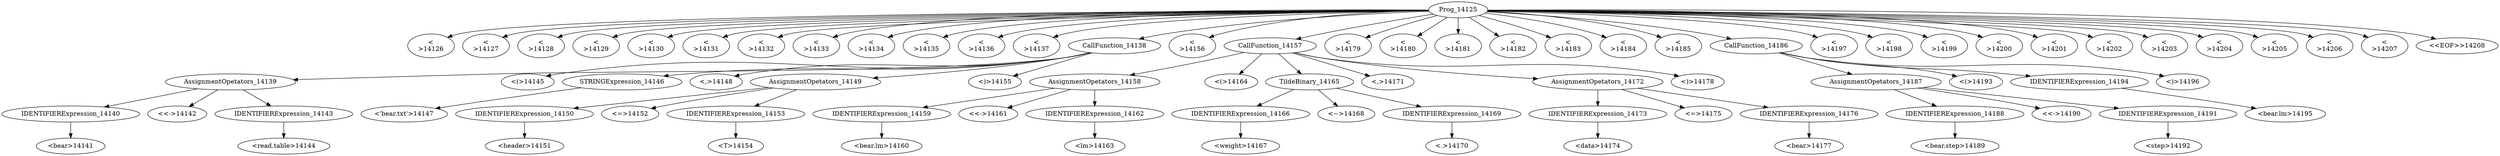 digraph {

"Prog_14125"->"<
>14126";
"Prog_14125"->"<
>14127";
"Prog_14125"->"<
>14128";
"Prog_14125"->"<
>14129";
"Prog_14125"->"<
>14130";
"Prog_14125"->"<
>14131";
"Prog_14125"->"<
>14132";
"Prog_14125"->"<
>14133";
"Prog_14125"->"<
>14134";
"Prog_14125"->"<
>14135";
"Prog_14125"->"<
>14136";
"Prog_14125"->"<
>14137";
"Prog_14125"->"CallFunction_14138";
"CallFunction_14138"->"AssignmentOpetators_14139";
"AssignmentOpetators_14139"->"IDENTIFIERExpression_14140";
"IDENTIFIERExpression_14140"->"<bear>14141";
"AssignmentOpetators_14139"->"<<->14142";
"AssignmentOpetators_14139"->"IDENTIFIERExpression_14143";
"IDENTIFIERExpression_14143"->"<read.table>14144";
"CallFunction_14138"->"<(>14145";
"CallFunction_14138"->"STRINGExpression_14146";
"STRINGExpression_14146"->"<'bear.txt'>14147";
"CallFunction_14138"->"<,>14148";
"CallFunction_14138"->"AssignmentOpetators_14149";
"AssignmentOpetators_14149"->"IDENTIFIERExpression_14150";
"IDENTIFIERExpression_14150"->"<header>14151";
"AssignmentOpetators_14149"->"<=>14152";
"AssignmentOpetators_14149"->"IDENTIFIERExpression_14153";
"IDENTIFIERExpression_14153"->"<T>14154";
"CallFunction_14138"->"<)>14155";
"Prog_14125"->"<
>14156";
"Prog_14125"->"CallFunction_14157";
"CallFunction_14157"->"AssignmentOpetators_14158";
"AssignmentOpetators_14158"->"IDENTIFIERExpression_14159";
"IDENTIFIERExpression_14159"->"<bear.lm>14160";
"AssignmentOpetators_14158"->"<<->14161";
"AssignmentOpetators_14158"->"IDENTIFIERExpression_14162";
"IDENTIFIERExpression_14162"->"<lm>14163";
"CallFunction_14157"->"<(>14164";
"CallFunction_14157"->"TildeBinary_14165";
"TildeBinary_14165"->"IDENTIFIERExpression_14166";
"IDENTIFIERExpression_14166"->"<weight>14167";
"TildeBinary_14165"->"<~>14168";
"TildeBinary_14165"->"IDENTIFIERExpression_14169";
"IDENTIFIERExpression_14169"->"<.>14170";
"CallFunction_14157"->"<,>14171";
"CallFunction_14157"->"AssignmentOpetators_14172";
"AssignmentOpetators_14172"->"IDENTIFIERExpression_14173";
"IDENTIFIERExpression_14173"->"<data>14174";
"AssignmentOpetators_14172"->"<=>14175";
"AssignmentOpetators_14172"->"IDENTIFIERExpression_14176";
"IDENTIFIERExpression_14176"->"<bear>14177";
"CallFunction_14157"->"<)>14178";
"Prog_14125"->"<
>14179";
"Prog_14125"->"<
>14180";
"Prog_14125"->"<
>14181";
"Prog_14125"->"<
>14182";
"Prog_14125"->"<
>14183";
"Prog_14125"->"<
>14184";
"Prog_14125"->"<
>14185";
"Prog_14125"->"CallFunction_14186";
"CallFunction_14186"->"AssignmentOpetators_14187";
"AssignmentOpetators_14187"->"IDENTIFIERExpression_14188";
"IDENTIFIERExpression_14188"->"<bear.step>14189";
"AssignmentOpetators_14187"->"<<->14190";
"AssignmentOpetators_14187"->"IDENTIFIERExpression_14191";
"IDENTIFIERExpression_14191"->"<step>14192";
"CallFunction_14186"->"<(>14193";
"CallFunction_14186"->"IDENTIFIERExpression_14194";
"IDENTIFIERExpression_14194"->"<bear.lm>14195";
"CallFunction_14186"->"<)>14196";
"Prog_14125"->"<
>14197";
"Prog_14125"->"<
>14198";
"Prog_14125"->"<
>14199";
"Prog_14125"->"<
>14200";
"Prog_14125"->"<
>14201";
"Prog_14125"->"<
>14202";
"Prog_14125"->"<
>14203";
"Prog_14125"->"<
>14204";
"Prog_14125"->"<
>14205";
"Prog_14125"->"<
>14206";
"Prog_14125"->"<
>14207";
"Prog_14125"->"<<EOF>>14208";
}
